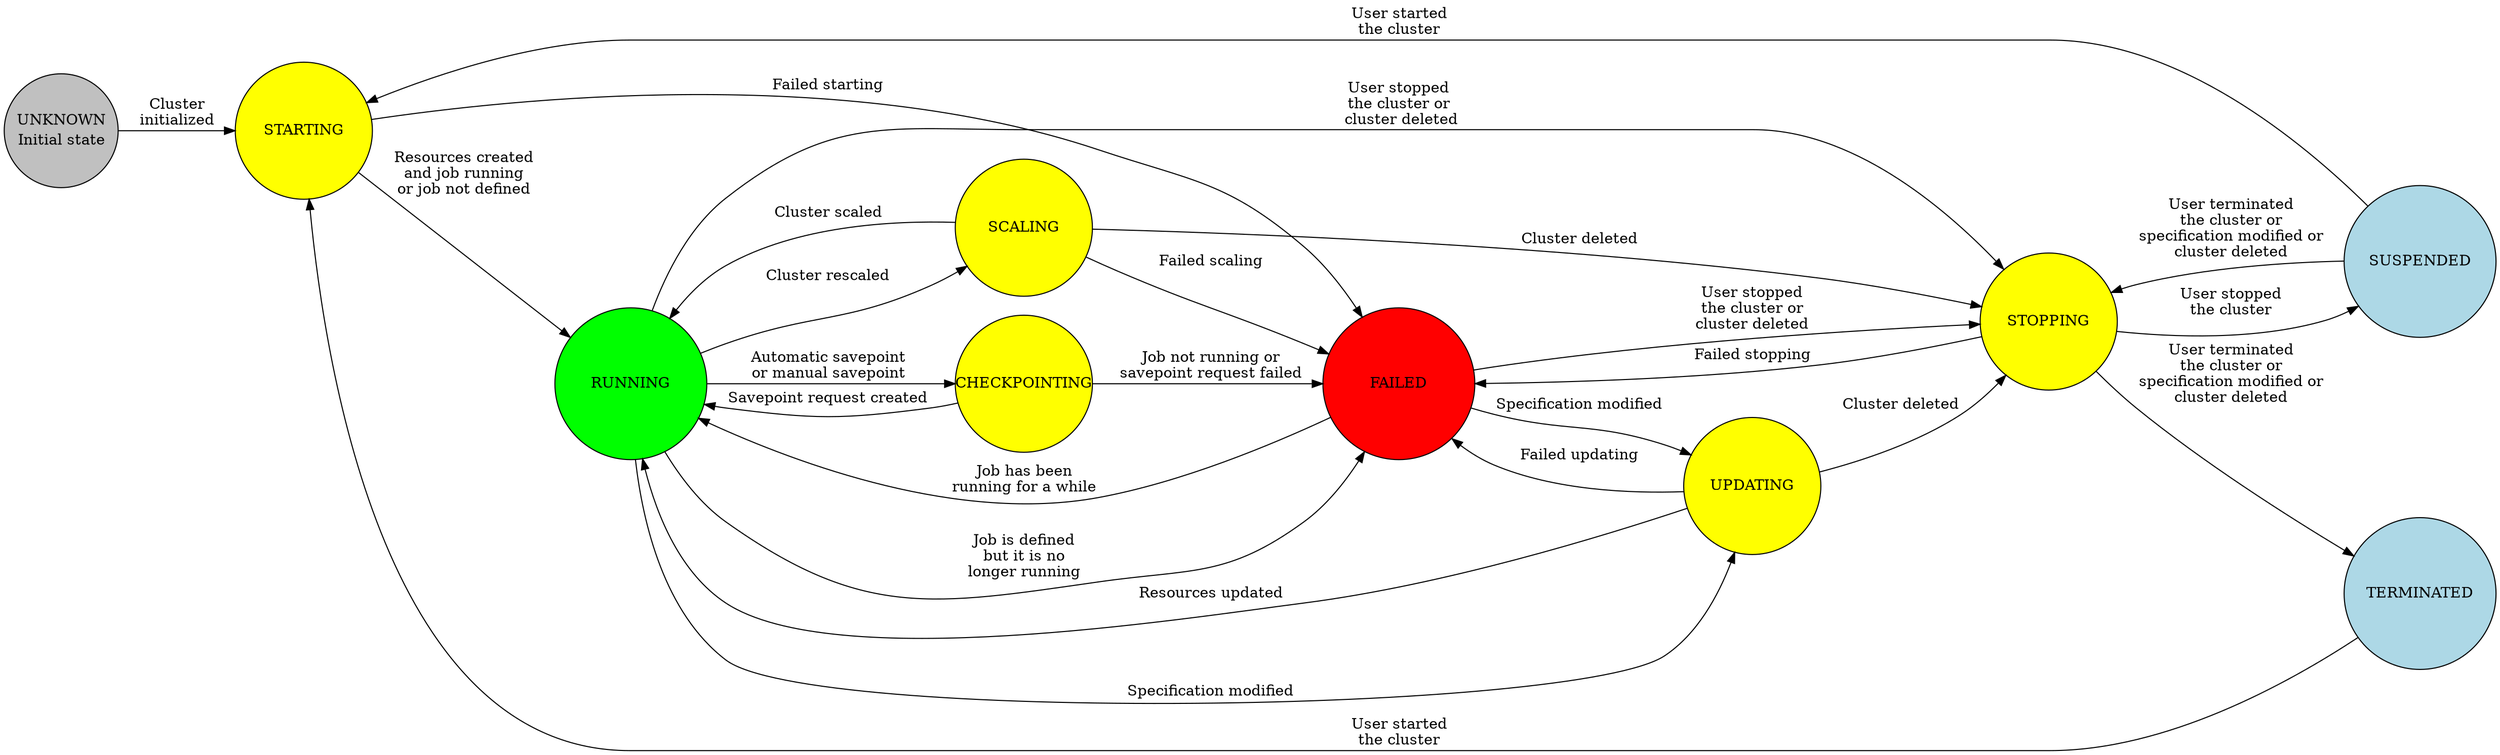 digraph state_machine {
  graph [autosize=false, resolution=100];
  center=true;
  margin=0;
  rankdir=LR;
  node [shape=circle style=filled fillcolor=skyblue width=1.8 heigth=1.8 fixedsize=true];
  UNKNOWN [ label = <
      <TABLE ALIGN="LEFT" BORDER="0" CELLBORDER="0" CELLSPACING="0">
          <TR>
              <TD>UNKNOWN</TD>
          </TR>
          <TR>
              <TD>Initial state</TD>
          </TR>
      </TABLE>
  > ];
  UNKNOWN -> STARTING [ label = <
      <TABLE ALIGN="LEFT" BORDER="0" CELLBORDER="0" CELLSPACING="0">
          <TR>
              <TD>Cluster<BR/>initialized</TD>
          </TR>
      </TABLE>
  > ];
  STARTING -> RUNNING [ label = <
      <TABLE ALIGN="LEFT" BORDER="0" CELLBORDER="0" CELLSPACING="0">
          <TR>
              <TD>Resources created<BR/>and job running<BR/>or job not defined</TD>
          </TR>
      </TABLE>
  > ];
  STARTING -> FAILED [ label = <
      <TABLE ALIGN="LEFT" BORDER="0" CELLBORDER="0" CELLSPACING="0">
          <TR>
              <TD>Failed starting</TD>
          </TR>
      </TABLE>
  > ];
  RUNNING -> CHECKPOINTING [ label = <
      <TABLE ALIGN="LEFT" BORDER="0" CELLBORDER="0" CELLSPACING="0">
          <TR>
              <TD>Automatic savepoint<BR/>or manual savepoint</TD>
          </TR>
      </TABLE>
  > ];
  RUNNING -> UPDATING [ label = <
      <TABLE ALIGN="LEFT" BORDER="0" CELLBORDER="0" CELLSPACING="0">
          <TR>
              <TD>Specification modified</TD>
          </TR>
      </TABLE>
  > ];
  RUNNING -> SCALING [ label = <
      <TABLE ALIGN="LEFT" BORDER="0" CELLBORDER="0" CELLSPACING="0">
          <TR>
              <TD>Cluster rescaled</TD>
          </TR>
      </TABLE>
  > ];
  RUNNING -> FAILED [ label = <
      <TABLE ALIGN="LEFT" BORDER="0" CELLBORDER="0" CELLSPACING="0">
          <TR>
              <TD>Job is defined<BR/>but it is no<BR/>longer running</TD>
          </TR>
      </TABLE>
  > ];
  RUNNING -> STOPPING [ label = <
      <TABLE ALIGN="LEFT" BORDER="0" CELLBORDER="0" CELLSPACING="0">
          <TR>
              <TD>User stopped<BR/>the cluster or<BR/> cluster deleted</TD>
          </TR>
      </TABLE>
  > ];
  UPDATING -> FAILED [ label = <
      <TABLE ALIGN="LEFT" BORDER="0" CELLBORDER="0" CELLSPACING="0">
          <TR>
              <TD>Failed updating</TD>
          </TR>
      </TABLE>
  > ];
  UPDATING -> RUNNING [ label = <
      <TABLE ALIGN="LEFT" BORDER="0" CELLBORDER="0" CELLSPACING="0">
          <TR>
              <TD>Resources updated</TD>
          </TR>
      </TABLE>
  > ];
  UPDATING -> STOPPING [ label = <
      <TABLE ALIGN="LEFT" BORDER="0" CELLBORDER="0" CELLSPACING="0">
          <TR>
              <TD>Cluster deleted</TD>
          </TR>
      </TABLE>
  > ];
  SCALING -> FAILED [ label = <
      <TABLE ALIGN="LEFT" BORDER="0" CELLBORDER="0" CELLSPACING="0">
          <TR>
              <TD>Failed scaling</TD>
          </TR>
      </TABLE>
  > ];
  SCALING -> RUNNING [ label = <
      <TABLE ALIGN="LEFT" BORDER="0" CELLBORDER="0" CELLSPACING="0">
          <TR>
              <TD>Cluster scaled</TD>
          </TR>
      </TABLE>
  > ];
  SCALING -> STOPPING [ label = <
      <TABLE ALIGN="LEFT" BORDER="0" CELLBORDER="0" CELLSPACING="0">
          <TR>
              <TD>Cluster deleted</TD>
          </TR>
      </TABLE>
  > ];
  STOPPING -> SUSPENDED [ label = <
      <TABLE ALIGN="LEFT" BORDER="0" CELLBORDER="0" CELLSPACING="0">
          <TR>
              <TD>User stopped<BR/>the cluster</TD>
          </TR>
      </TABLE>
  > ];
  STOPPING -> TERMINATED [ label = <
      <TABLE ALIGN="LEFT" BORDER="0" CELLBORDER="0" CELLSPACING="0">
          <TR>
              <TD>User terminated<BR/>the cluster or<BR/>specification modified or<BR/>cluster deleted</TD>
          </TR>
      </TABLE>
  > ];
  STOPPING -> FAILED [ label = <
      <TABLE ALIGN="LEFT" BORDER="0" CELLBORDER="0" CELLSPACING="0">
          <TR>
              <TD>Failed stopping</TD>
          </TR>
      </TABLE>
  > ];
  CHECKPOINTING -> RUNNING [ label = <
      <TABLE ALIGN="LEFT" BORDER="0" CELLBORDER="0" CELLSPACING="0">
          <TR>
              <TD>Savepoint request created</TD>
          </TR>
      </TABLE>
  > ];
  CHECKPOINTING -> FAILED [ label = <
      <TABLE ALIGN="LEFT" BORDER="0" CELLBORDER="0" CELLSPACING="0">
          <TR>
              <TD>Job not running or<BR/>savepoint request failed</TD>
          </TR>
      </TABLE>
  > ];
  SUSPENDED -> STARTING [ label = <
      <TABLE ALIGN="LEFT" BORDER="0" CELLBORDER="0" CELLSPACING="0">
          <TR>
              <TD>User started<BR/>the cluster</TD>
          </TR>
      </TABLE>
  > ];
  SUSPENDED -> STOPPING [ label = <
      <TABLE ALIGN="LEFT" BORDER="0" CELLBORDER="0" CELLSPACING="0">
          <TR>
              <TD>User terminated<BR/>the cluster or<BR/>specification modified or<BR/>cluster deleted</TD>
          </TR>
      </TABLE>
  > ];
  TERMINATED -> STARTING [ label = <
      <TABLE ALIGN="LEFT" BORDER="0" CELLBORDER="0" CELLSPACING="0">
          <TR>
              <TD>User started<BR/>the cluster</TD>
          </TR>
      </TABLE>
  > ];
  FAILED -> STOPPING [ label = <
      <TABLE ALIGN="LEFT" BORDER="0" CELLBORDER="0" CELLSPACING="0">
          <TR>
              <TD>User stopped<BR/>the cluster or<BR/>cluster deleted</TD>
          </TR>
      </TABLE>
  > ];
  FAILED -> RUNNING [ label = <
      <TABLE ALIGN="LEFT" BORDER="0" CELLBORDER="0" CELLSPACING="0">
          <TR>
              <TD>Job has been<BR/>running for a while</TD>
          </TR>
      </TABLE>
  > ];
  FAILED -> UPDATING [ label = <
      <TABLE ALIGN="LEFT" BORDER="0" CELLBORDER="0" CELLSPACING="0">
          <TR>
              <TD>Specification modified</TD>
          </TR>
      </TABLE>
  > ];
  CHECKPOINTING [ fillcolor=yellow ];
  STOPPING [ fillcolor=yellow ];
  STARTING [ fillcolor=yellow ];
  UPDATING [ fillcolor=yellow ];
  SCALING [ fillcolor=yellow ];
  RUNNING [ fillcolor=green width=2.0 ];
  FAILED [ fillcolor=red width=2.0 ];
  SUSPENDED [ fillcolor=lightblue width=2.0 ];
  TERMINATED [ fillcolor=lightblue width=2.0 ];
  UNKNOWN [ fillcolor=grey width=1.5 ];
}
